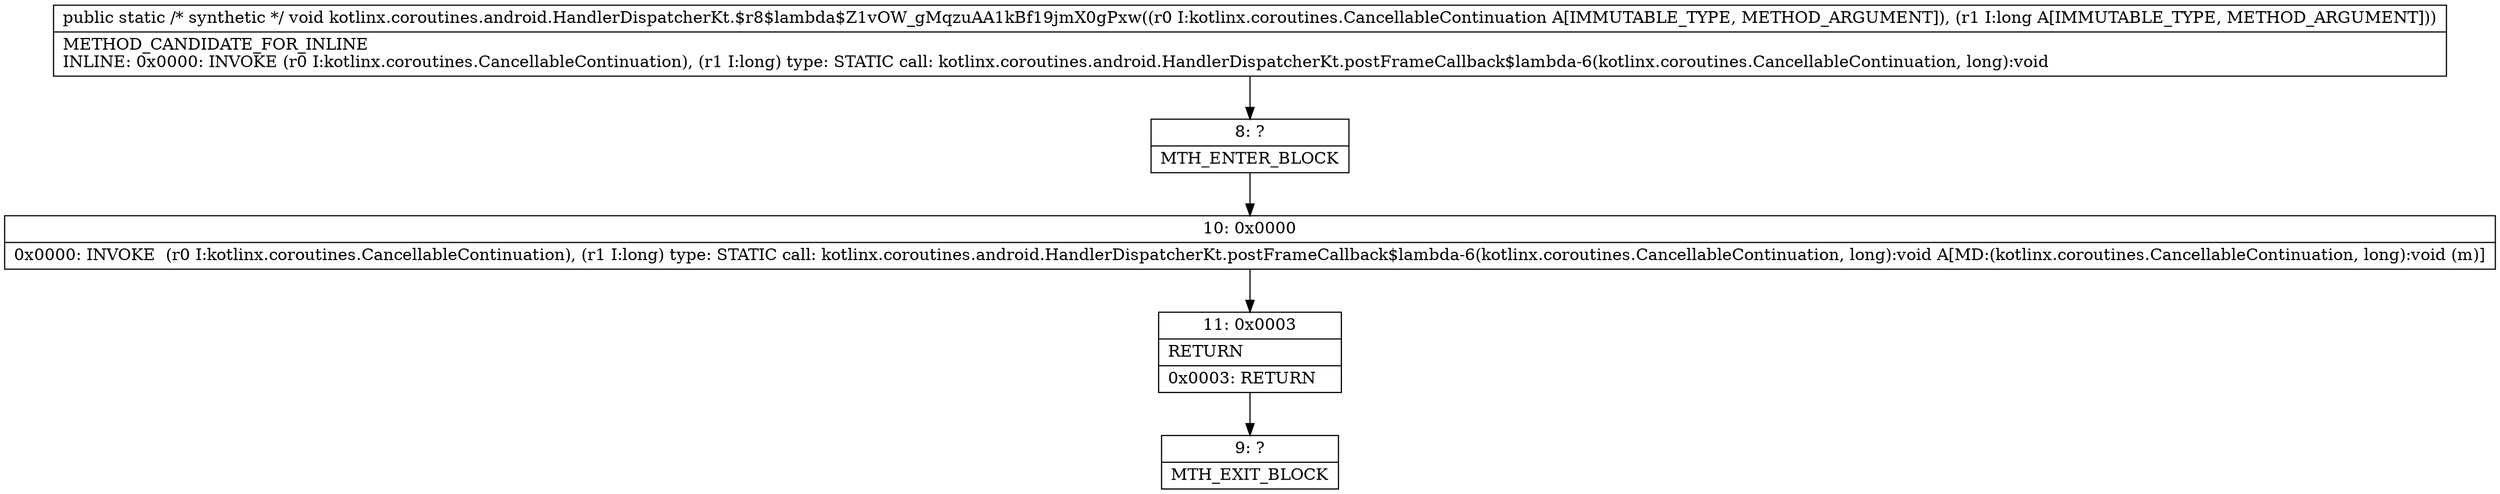 digraph "CFG forkotlinx.coroutines.android.HandlerDispatcherKt.$r8$lambda$Z1vOW_gMqzuAA1kBf19jmX0gPxw(Lkotlinx\/coroutines\/CancellableContinuation;J)V" {
Node_8 [shape=record,label="{8\:\ ?|MTH_ENTER_BLOCK\l}"];
Node_10 [shape=record,label="{10\:\ 0x0000|0x0000: INVOKE  (r0 I:kotlinx.coroutines.CancellableContinuation), (r1 I:long) type: STATIC call: kotlinx.coroutines.android.HandlerDispatcherKt.postFrameCallback$lambda\-6(kotlinx.coroutines.CancellableContinuation, long):void A[MD:(kotlinx.coroutines.CancellableContinuation, long):void (m)]\l}"];
Node_11 [shape=record,label="{11\:\ 0x0003|RETURN\l|0x0003: RETURN   \l}"];
Node_9 [shape=record,label="{9\:\ ?|MTH_EXIT_BLOCK\l}"];
MethodNode[shape=record,label="{public static \/* synthetic *\/ void kotlinx.coroutines.android.HandlerDispatcherKt.$r8$lambda$Z1vOW_gMqzuAA1kBf19jmX0gPxw((r0 I:kotlinx.coroutines.CancellableContinuation A[IMMUTABLE_TYPE, METHOD_ARGUMENT]), (r1 I:long A[IMMUTABLE_TYPE, METHOD_ARGUMENT]))  | METHOD_CANDIDATE_FOR_INLINE\lINLINE: 0x0000: INVOKE  (r0 I:kotlinx.coroutines.CancellableContinuation), (r1 I:long) type: STATIC call: kotlinx.coroutines.android.HandlerDispatcherKt.postFrameCallback$lambda\-6(kotlinx.coroutines.CancellableContinuation, long):void\l}"];
MethodNode -> Node_8;Node_8 -> Node_10;
Node_10 -> Node_11;
Node_11 -> Node_9;
}

